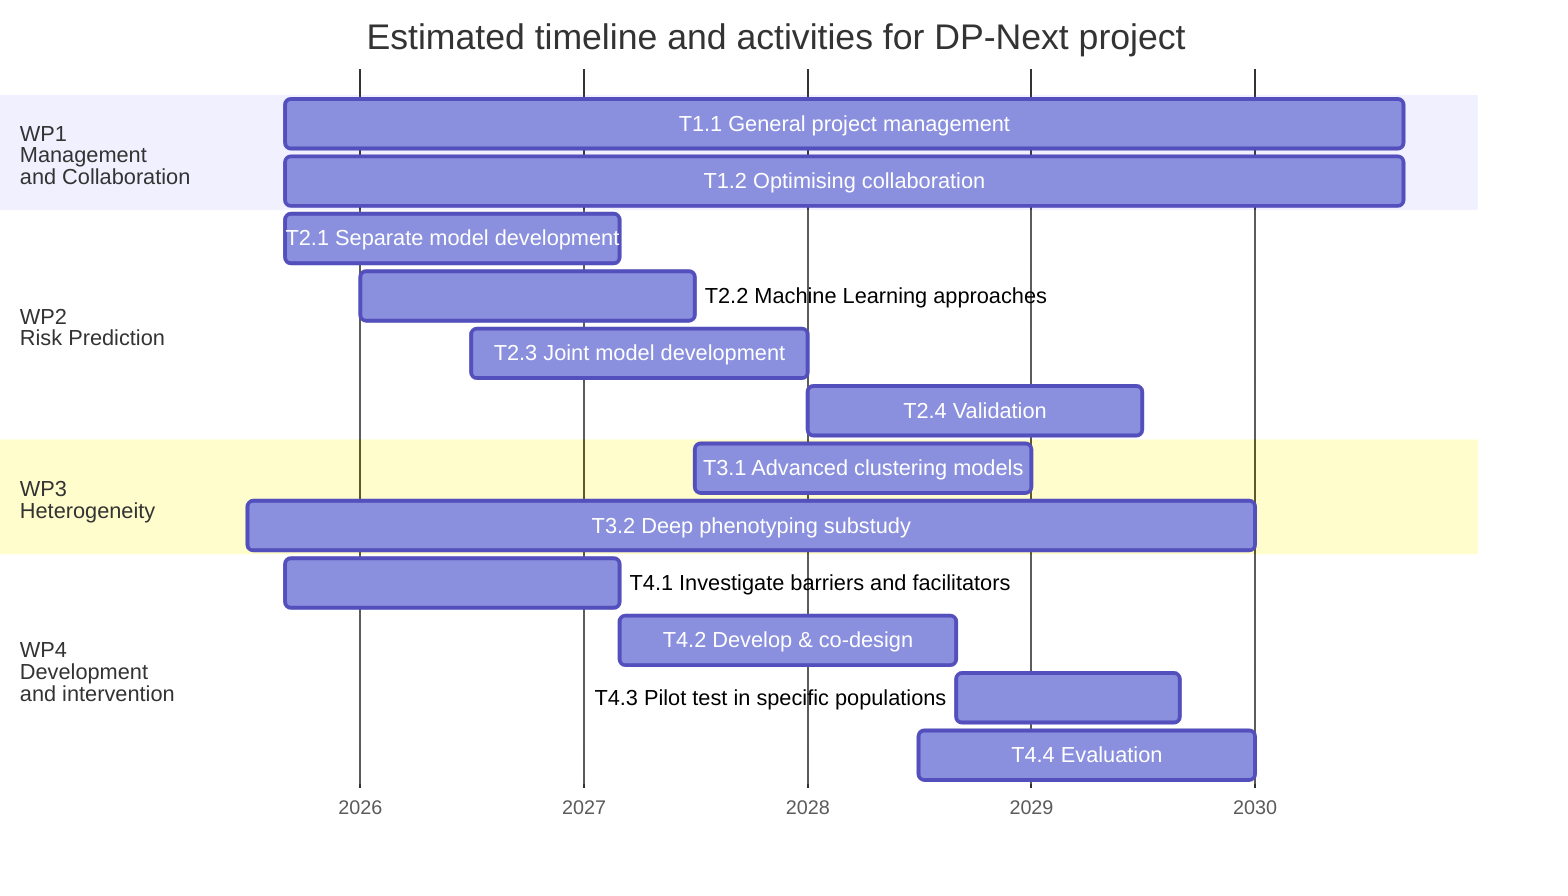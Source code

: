 %%{init: {
  'gantt': {
    'barHeight': 25,
    'leftPadding': 125
  }
}}%%
gantt
  title Estimated timeline and activities for DP-Next project
  dateFormat  YYYY-MM-DD
  axisFormat %Y
  tickInterval 1year
  todayMarker off
  %% (`excludes` accepts specific dates in YYYY-MM-DD format, days of the week ("sunday") or "weekends", but not the word "weekdays".)

  section WP1<br>Management<br>and Collaboration
  T1.1 General project management: t1_1, 2025-09-01, 5y
  T1.2 Optimising collaboration: t1_2, 2025-09-01, 5y

  section WP2<br>Risk Prediction
  T2.1 Separate model development: t2_1, 2025-09-01, 18M
  T2.2 Machine Learning approaches: t2_2, 2026-01-01, 18M
  T2.3 Joint model development: t2_3, 2026-07-01, 18M
  T2.4 Validation: t2_4, 2028-01-01, 18M

  section WP3<br>Heterogeneity
  T3.1 Advanced clustering models: t3_1, 2027-07-01, 18M
  T3.2 Deep phenotyping substudy: t3_2, 2025-07-01, 54M

  section WP4<br>Development<br>and intervention
  T4.1 Investigate barriers and facilitators: t4_1, 2025-09-01, 18M
  T4.2 Develop & co-design: t4_2, after t4_1, 18M
  T4.3 Pilot test in specific populations: t4_3, after t4_2, 1y
  T4.4 Evaluation: t4_4, 2028-07-01, 18M